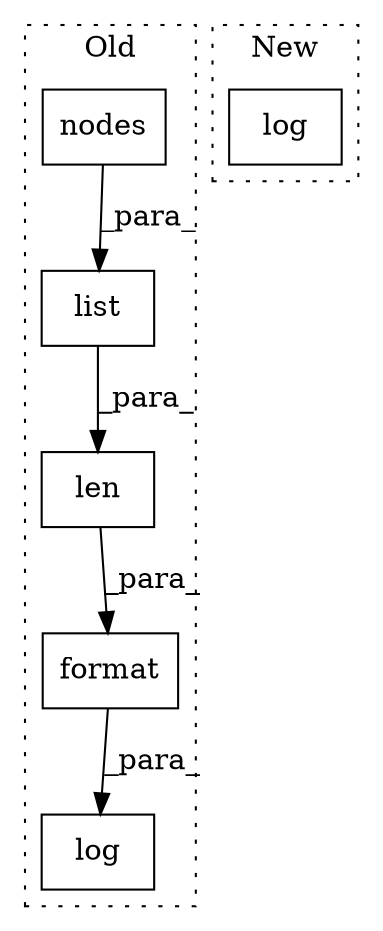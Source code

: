 digraph G {
subgraph cluster0 {
1 [label="nodes" a="32" s="2325" l="7" shape="box"];
3 [label="len" a="32" s="2314,2333" l="4,1" shape="box"];
4 [label="log" a="32" s="2299,2348" l="4,1" shape="box"];
5 [label="format" a="32" s="2307,2347" l="7,1" shape="box"];
6 [label="list" a="32" s="2318,2332" l="5,1" shape="box"];
label = "Old";
style="dotted";
}
subgraph cluster1 {
2 [label="log" a="32" s="2177,2184" l="4,1" shape="box"];
label = "New";
style="dotted";
}
1 -> 6 [label="_para_"];
3 -> 5 [label="_para_"];
5 -> 4 [label="_para_"];
6 -> 3 [label="_para_"];
}